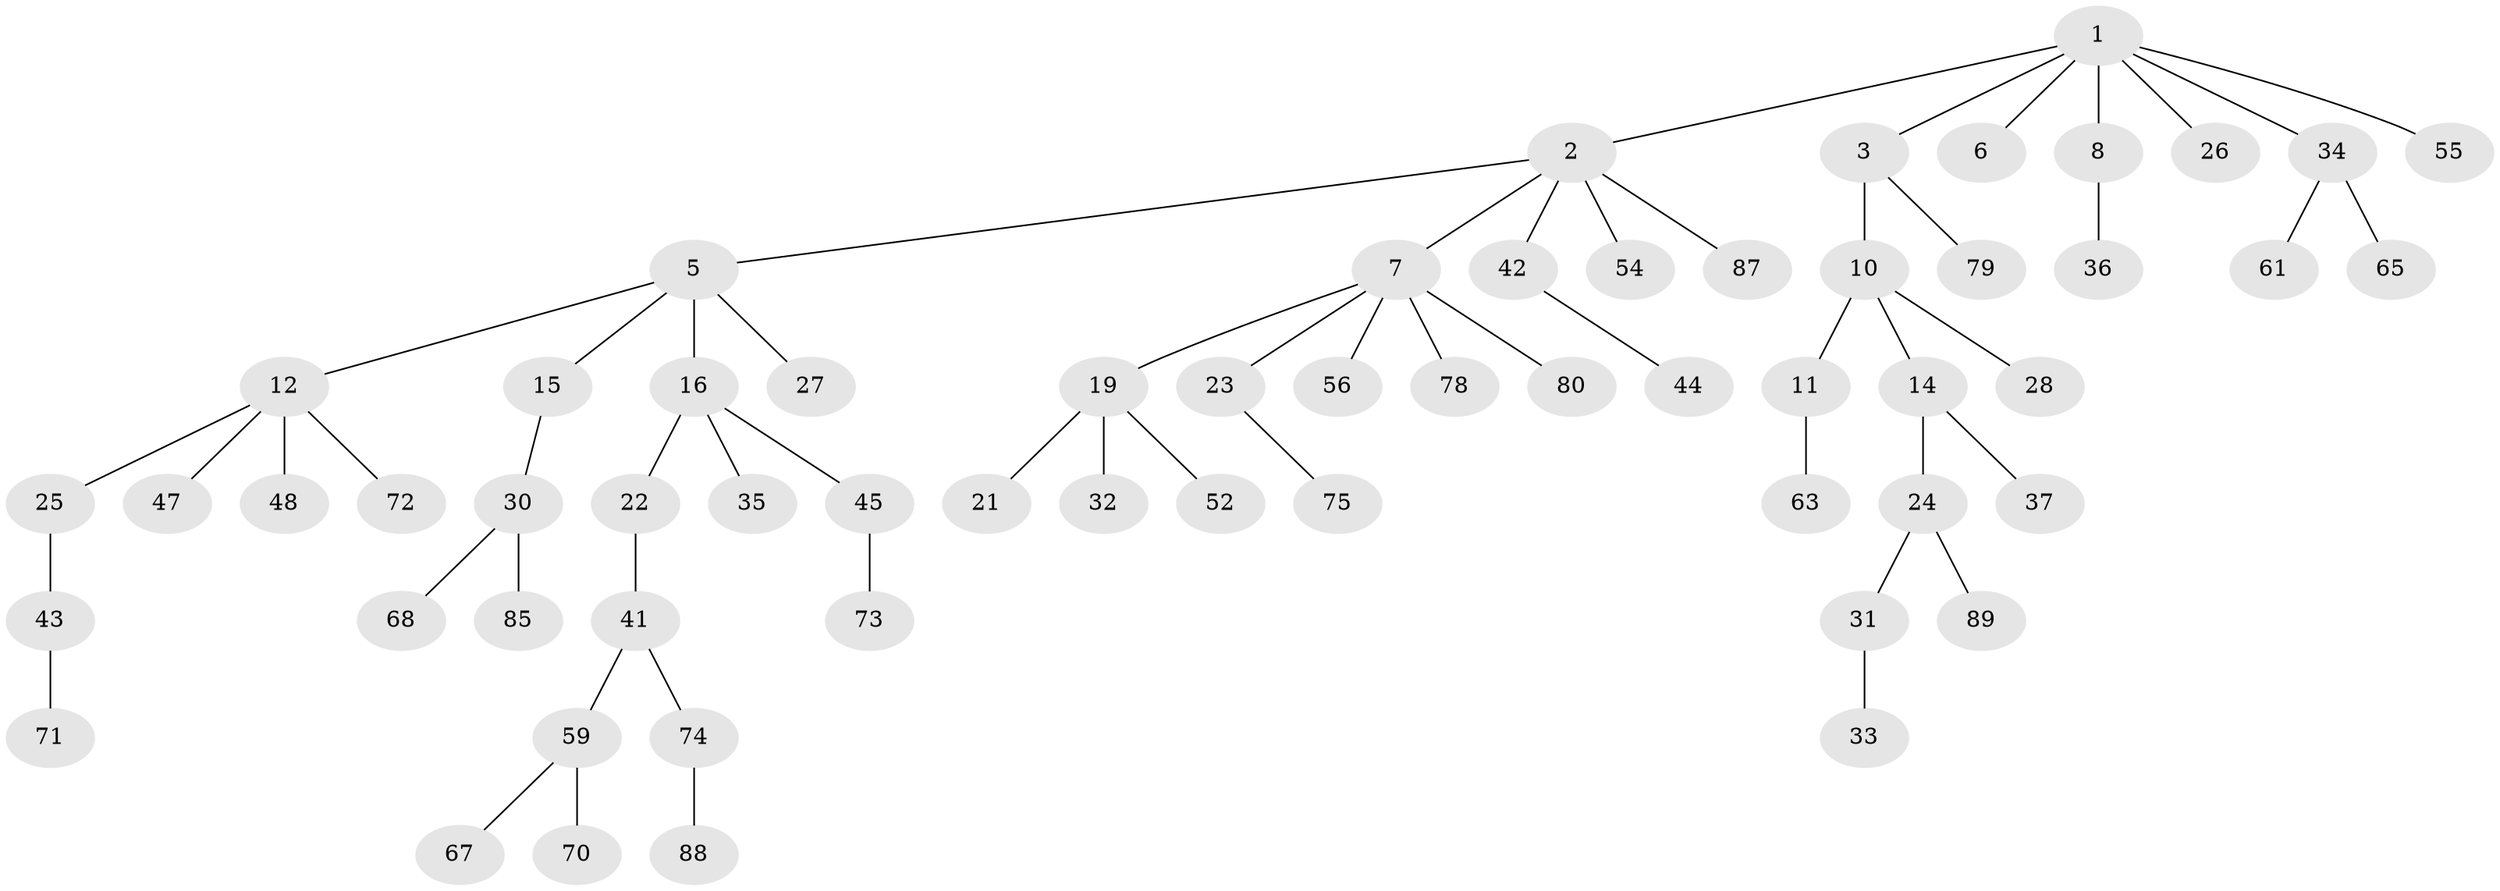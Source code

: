 // Generated by graph-tools (version 1.1) at 2025/52/02/27/25 19:52:10]
// undirected, 60 vertices, 59 edges
graph export_dot {
graph [start="1"]
  node [color=gray90,style=filled];
  1 [super="+40"];
  2 [super="+58"];
  3 [super="+4"];
  5 [super="+13"];
  6;
  7 [super="+18"];
  8 [super="+9"];
  10 [super="+51"];
  11 [super="+64"];
  12 [super="+46"];
  14 [super="+17"];
  15;
  16 [super="+20"];
  19;
  21 [super="+50"];
  22;
  23 [super="+29"];
  24 [super="+39"];
  25 [super="+38"];
  26 [super="+60"];
  27 [super="+53"];
  28;
  30 [super="+82"];
  31;
  32;
  33 [super="+69"];
  34 [super="+62"];
  35 [super="+83"];
  36;
  37;
  41;
  42 [super="+90"];
  43 [super="+49"];
  44;
  45 [super="+81"];
  47;
  48;
  52 [super="+76"];
  54;
  55;
  56 [super="+57"];
  59 [super="+66"];
  61;
  63;
  65;
  67;
  68 [super="+86"];
  70 [super="+77"];
  71;
  72;
  73;
  74 [super="+84"];
  75;
  78;
  79;
  80;
  85;
  87;
  88;
  89;
  1 -- 2;
  1 -- 3;
  1 -- 6;
  1 -- 8;
  1 -- 26;
  1 -- 34;
  1 -- 55;
  2 -- 5;
  2 -- 7;
  2 -- 42;
  2 -- 54;
  2 -- 87;
  3 -- 10;
  3 -- 79;
  5 -- 12;
  5 -- 15;
  5 -- 27;
  5 -- 16;
  7 -- 78;
  7 -- 80;
  7 -- 19;
  7 -- 23;
  7 -- 56;
  8 -- 36;
  10 -- 11;
  10 -- 14;
  10 -- 28;
  11 -- 63;
  12 -- 25;
  12 -- 48;
  12 -- 72;
  12 -- 47;
  14 -- 24;
  14 -- 37;
  15 -- 30;
  16 -- 22;
  16 -- 35;
  16 -- 45;
  19 -- 21;
  19 -- 32;
  19 -- 52;
  22 -- 41;
  23 -- 75;
  24 -- 31;
  24 -- 89;
  25 -- 43;
  30 -- 68;
  30 -- 85;
  31 -- 33;
  34 -- 61;
  34 -- 65;
  41 -- 59;
  41 -- 74;
  42 -- 44;
  43 -- 71;
  45 -- 73;
  59 -- 67;
  59 -- 70;
  74 -- 88;
}
